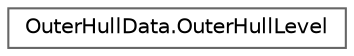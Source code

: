 digraph "Graphical Class Hierarchy"
{
 // INTERACTIVE_SVG=YES
 // LATEX_PDF_SIZE
  bgcolor="transparent";
  edge [fontname=Helvetica,fontsize=10,labelfontname=Helvetica,labelfontsize=10];
  node [fontname=Helvetica,fontsize=10,shape=box,height=0.2,width=0.4];
  rankdir="LR";
  Node0 [id="Node000000",label="OuterHullData.OuterHullLevel",height=0.2,width=0.4,color="grey40", fillcolor="white", style="filled",URL="$class_outer_hull_data_1_1_outer_hull_level.html",tooltip=" "];
}

